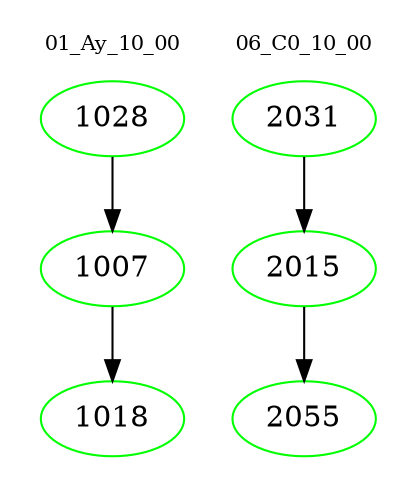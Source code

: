 digraph{
subgraph cluster_0 {
color = white
label = "01_Ay_10_00";
fontsize=10;
T0_1028 [label="1028", color="green"]
T0_1028 -> T0_1007 [color="black"]
T0_1007 [label="1007", color="green"]
T0_1007 -> T0_1018 [color="black"]
T0_1018 [label="1018", color="green"]
}
subgraph cluster_1 {
color = white
label = "06_C0_10_00";
fontsize=10;
T1_2031 [label="2031", color="green"]
T1_2031 -> T1_2015 [color="black"]
T1_2015 [label="2015", color="green"]
T1_2015 -> T1_2055 [color="black"]
T1_2055 [label="2055", color="green"]
}
}
